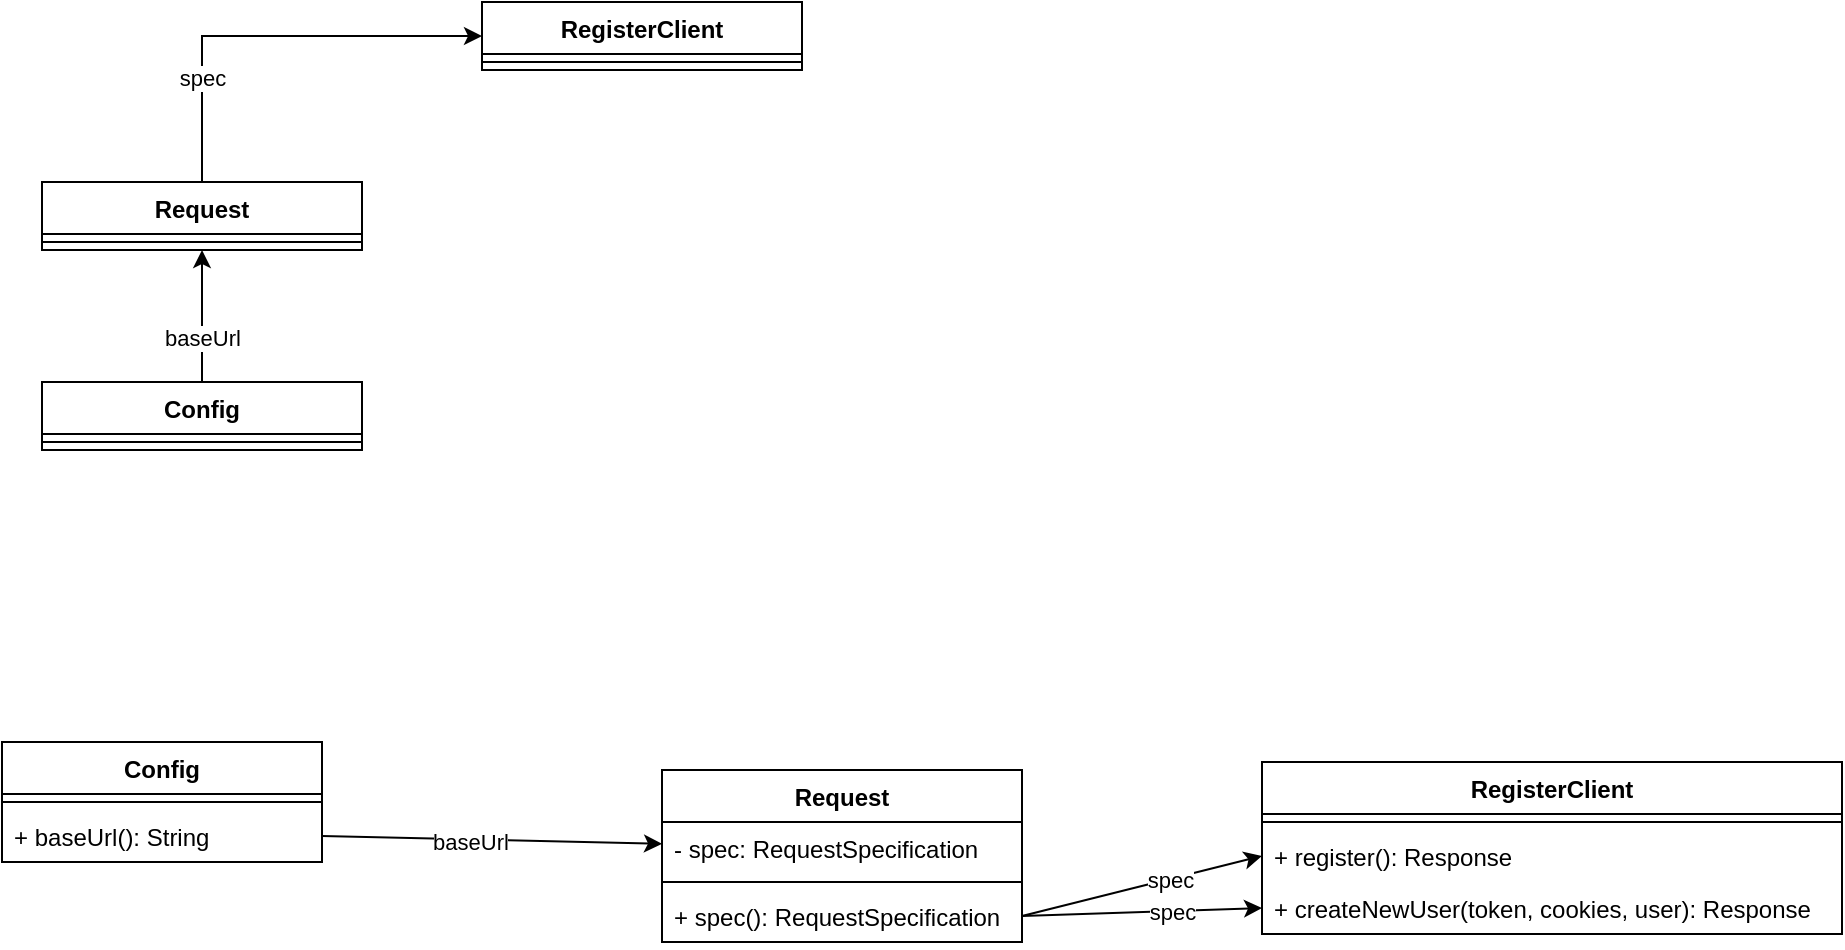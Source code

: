 <mxfile version="20.5.3" type="device"><diagram id="I88sSB4gMtS86A163Feq" name="Page-1"><mxGraphModel dx="569" dy="318" grid="1" gridSize="10" guides="1" tooltips="1" connect="1" arrows="1" fold="1" page="1" pageScale="1" pageWidth="850" pageHeight="1100" math="0" shadow="0"><root><mxCell id="0"/><mxCell id="1" parent="0"/><mxCell id="AlCIRVJ5ZzDW8vBszbST-1" value="RegisterClient" style="swimlane;fontStyle=1;align=center;verticalAlign=top;childLayout=stackLayout;horizontal=1;startSize=26;horizontalStack=0;resizeParent=1;resizeParentMax=0;resizeLast=0;collapsible=1;marginBottom=0;" vertex="1" parent="1"><mxGeometry x="330" y="80" width="160" height="34" as="geometry"/></mxCell><mxCell id="AlCIRVJ5ZzDW8vBszbST-3" value="" style="line;strokeWidth=1;fillColor=none;align=left;verticalAlign=middle;spacingTop=-1;spacingLeft=3;spacingRight=3;rotatable=0;labelPosition=right;points=[];portConstraint=eastwest;strokeColor=inherit;" vertex="1" parent="AlCIRVJ5ZzDW8vBszbST-1"><mxGeometry y="26" width="160" height="8" as="geometry"/></mxCell><mxCell id="AlCIRVJ5ZzDW8vBszbST-9" value="Request" style="swimlane;fontStyle=1;align=center;verticalAlign=top;childLayout=stackLayout;horizontal=1;startSize=26;horizontalStack=0;resizeParent=1;resizeParentMax=0;resizeLast=0;collapsible=1;marginBottom=0;" vertex="1" parent="1"><mxGeometry x="110" y="170" width="160" height="34" as="geometry"/></mxCell><mxCell id="AlCIRVJ5ZzDW8vBszbST-10" value="" style="line;strokeWidth=1;fillColor=none;align=left;verticalAlign=middle;spacingTop=-1;spacingLeft=3;spacingRight=3;rotatable=0;labelPosition=right;points=[];portConstraint=eastwest;strokeColor=inherit;" vertex="1" parent="AlCIRVJ5ZzDW8vBszbST-9"><mxGeometry y="26" width="160" height="8" as="geometry"/></mxCell><mxCell id="AlCIRVJ5ZzDW8vBszbST-11" value="" style="endArrow=classic;html=1;rounded=0;exitX=0.5;exitY=0;exitDx=0;exitDy=0;entryX=0;entryY=0.5;entryDx=0;entryDy=0;" edge="1" parent="1" source="AlCIRVJ5ZzDW8vBszbST-9" target="AlCIRVJ5ZzDW8vBszbST-1"><mxGeometry width="50" height="50" relative="1" as="geometry"><mxPoint x="270" y="200" as="sourcePoint"/><mxPoint x="320" y="150" as="targetPoint"/><Array as="points"><mxPoint x="190" y="97"/></Array></mxGeometry></mxCell><mxCell id="AlCIRVJ5ZzDW8vBszbST-12" value="spec" style="edgeLabel;html=1;align=center;verticalAlign=middle;resizable=0;points=[];" vertex="1" connectable="0" parent="AlCIRVJ5ZzDW8vBszbST-11"><mxGeometry x="-0.512" relative="1" as="geometry"><mxPoint as="offset"/></mxGeometry></mxCell><mxCell id="AlCIRVJ5ZzDW8vBszbST-13" value="Config" style="swimlane;fontStyle=1;align=center;verticalAlign=top;childLayout=stackLayout;horizontal=1;startSize=26;horizontalStack=0;resizeParent=1;resizeParentMax=0;resizeLast=0;collapsible=1;marginBottom=0;" vertex="1" parent="1"><mxGeometry x="110" y="270" width="160" height="34" as="geometry"/></mxCell><mxCell id="AlCIRVJ5ZzDW8vBszbST-14" value="" style="line;strokeWidth=1;fillColor=none;align=left;verticalAlign=middle;spacingTop=-1;spacingLeft=3;spacingRight=3;rotatable=0;labelPosition=right;points=[];portConstraint=eastwest;strokeColor=inherit;" vertex="1" parent="AlCIRVJ5ZzDW8vBszbST-13"><mxGeometry y="26" width="160" height="8" as="geometry"/></mxCell><mxCell id="AlCIRVJ5ZzDW8vBszbST-15" value="" style="endArrow=classic;html=1;rounded=0;exitX=0.5;exitY=0;exitDx=0;exitDy=0;entryX=0.5;entryY=1;entryDx=0;entryDy=0;" edge="1" parent="1" source="AlCIRVJ5ZzDW8vBszbST-13" target="AlCIRVJ5ZzDW8vBszbST-9"><mxGeometry width="50" height="50" relative="1" as="geometry"><mxPoint x="270" y="240" as="sourcePoint"/><mxPoint x="320" y="190" as="targetPoint"/></mxGeometry></mxCell><mxCell id="AlCIRVJ5ZzDW8vBszbST-16" value="baseUrl" style="edgeLabel;html=1;align=center;verticalAlign=middle;resizable=0;points=[];" vertex="1" connectable="0" parent="AlCIRVJ5ZzDW8vBszbST-15"><mxGeometry x="-0.321" relative="1" as="geometry"><mxPoint as="offset"/></mxGeometry></mxCell><mxCell id="AlCIRVJ5ZzDW8vBszbST-17" value="Config" style="swimlane;fontStyle=1;align=center;verticalAlign=top;childLayout=stackLayout;horizontal=1;startSize=26;horizontalStack=0;resizeParent=1;resizeParentMax=0;resizeLast=0;collapsible=1;marginBottom=0;" vertex="1" parent="1"><mxGeometry x="90" y="450" width="160" height="60" as="geometry"/></mxCell><mxCell id="AlCIRVJ5ZzDW8vBszbST-19" value="" style="line;strokeWidth=1;fillColor=none;align=left;verticalAlign=middle;spacingTop=-1;spacingLeft=3;spacingRight=3;rotatable=0;labelPosition=right;points=[];portConstraint=eastwest;strokeColor=inherit;" vertex="1" parent="AlCIRVJ5ZzDW8vBszbST-17"><mxGeometry y="26" width="160" height="8" as="geometry"/></mxCell><mxCell id="AlCIRVJ5ZzDW8vBszbST-20" value="+ baseUrl(): String" style="text;strokeColor=none;fillColor=none;align=left;verticalAlign=top;spacingLeft=4;spacingRight=4;overflow=hidden;rotatable=0;points=[[0,0.5],[1,0.5]];portConstraint=eastwest;" vertex="1" parent="AlCIRVJ5ZzDW8vBszbST-17"><mxGeometry y="34" width="160" height="26" as="geometry"/></mxCell><mxCell id="AlCIRVJ5ZzDW8vBszbST-21" value="Request" style="swimlane;fontStyle=1;align=center;verticalAlign=top;childLayout=stackLayout;horizontal=1;startSize=26;horizontalStack=0;resizeParent=1;resizeParentMax=0;resizeLast=0;collapsible=1;marginBottom=0;" vertex="1" parent="1"><mxGeometry x="420" y="464" width="180" height="86" as="geometry"/></mxCell><mxCell id="AlCIRVJ5ZzDW8vBszbST-22" value="- spec: RequestSpecification" style="text;strokeColor=none;fillColor=none;align=left;verticalAlign=top;spacingLeft=4;spacingRight=4;overflow=hidden;rotatable=0;points=[[0,0.5],[1,0.5]];portConstraint=eastwest;" vertex="1" parent="AlCIRVJ5ZzDW8vBszbST-21"><mxGeometry y="26" width="180" height="26" as="geometry"/></mxCell><mxCell id="AlCIRVJ5ZzDW8vBszbST-23" value="" style="line;strokeWidth=1;fillColor=none;align=left;verticalAlign=middle;spacingTop=-1;spacingLeft=3;spacingRight=3;rotatable=0;labelPosition=right;points=[];portConstraint=eastwest;strokeColor=inherit;" vertex="1" parent="AlCIRVJ5ZzDW8vBszbST-21"><mxGeometry y="52" width="180" height="8" as="geometry"/></mxCell><mxCell id="AlCIRVJ5ZzDW8vBszbST-24" value="+ spec(): RequestSpecification" style="text;strokeColor=none;fillColor=none;align=left;verticalAlign=top;spacingLeft=4;spacingRight=4;overflow=hidden;rotatable=0;points=[[0,0.5],[1,0.5]];portConstraint=eastwest;" vertex="1" parent="AlCIRVJ5ZzDW8vBszbST-21"><mxGeometry y="60" width="180" height="26" as="geometry"/></mxCell><mxCell id="AlCIRVJ5ZzDW8vBszbST-25" value="" style="endArrow=classic;html=1;rounded=0;exitX=1;exitY=0.5;exitDx=0;exitDy=0;" edge="1" parent="1" source="AlCIRVJ5ZzDW8vBszbST-20" target="AlCIRVJ5ZzDW8vBszbST-22"><mxGeometry width="50" height="50" relative="1" as="geometry"><mxPoint x="320" y="560" as="sourcePoint"/><mxPoint x="370" y="510" as="targetPoint"/></mxGeometry></mxCell><mxCell id="AlCIRVJ5ZzDW8vBszbST-26" value="baseUrl" style="edgeLabel;html=1;align=center;verticalAlign=middle;resizable=0;points=[];" vertex="1" connectable="0" parent="AlCIRVJ5ZzDW8vBszbST-25"><mxGeometry x="-0.127" y="-1" relative="1" as="geometry"><mxPoint as="offset"/></mxGeometry></mxCell><mxCell id="AlCIRVJ5ZzDW8vBszbST-27" value="RegisterClient" style="swimlane;fontStyle=1;align=center;verticalAlign=top;childLayout=stackLayout;horizontal=1;startSize=26;horizontalStack=0;resizeParent=1;resizeParentMax=0;resizeLast=0;collapsible=1;marginBottom=0;" vertex="1" parent="1"><mxGeometry x="720" y="460" width="290" height="86" as="geometry"/></mxCell><mxCell id="AlCIRVJ5ZzDW8vBszbST-29" value="" style="line;strokeWidth=1;fillColor=none;align=left;verticalAlign=middle;spacingTop=-1;spacingLeft=3;spacingRight=3;rotatable=0;labelPosition=right;points=[];portConstraint=eastwest;strokeColor=inherit;" vertex="1" parent="AlCIRVJ5ZzDW8vBszbST-27"><mxGeometry y="26" width="290" height="8" as="geometry"/></mxCell><mxCell id="AlCIRVJ5ZzDW8vBszbST-30" value="+ register(): Response" style="text;strokeColor=none;fillColor=none;align=left;verticalAlign=top;spacingLeft=4;spacingRight=4;overflow=hidden;rotatable=0;points=[[0,0.5],[1,0.5]];portConstraint=eastwest;" vertex="1" parent="AlCIRVJ5ZzDW8vBszbST-27"><mxGeometry y="34" width="290" height="26" as="geometry"/></mxCell><mxCell id="AlCIRVJ5ZzDW8vBszbST-31" value="+ createNewUser(token, cookies, user): Response" style="text;strokeColor=none;fillColor=none;align=left;verticalAlign=top;spacingLeft=4;spacingRight=4;overflow=hidden;rotatable=0;points=[[0,0.5],[1,0.5]];portConstraint=eastwest;" vertex="1" parent="AlCIRVJ5ZzDW8vBszbST-27"><mxGeometry y="60" width="290" height="26" as="geometry"/></mxCell><mxCell id="AlCIRVJ5ZzDW8vBszbST-32" value="" style="endArrow=classic;html=1;rounded=0;exitX=1;exitY=0.5;exitDx=0;exitDy=0;entryX=0;entryY=0.5;entryDx=0;entryDy=0;" edge="1" parent="1" source="AlCIRVJ5ZzDW8vBszbST-24" target="AlCIRVJ5ZzDW8vBszbST-30"><mxGeometry width="50" height="50" relative="1" as="geometry"><mxPoint x="740" y="560" as="sourcePoint"/><mxPoint x="790" y="510" as="targetPoint"/></mxGeometry></mxCell><mxCell id="AlCIRVJ5ZzDW8vBszbST-34" value="spec" style="edgeLabel;html=1;align=center;verticalAlign=middle;resizable=0;points=[];" vertex="1" connectable="0" parent="AlCIRVJ5ZzDW8vBszbST-32"><mxGeometry x="0.231" relative="1" as="geometry"><mxPoint as="offset"/></mxGeometry></mxCell><mxCell id="AlCIRVJ5ZzDW8vBszbST-33" value="" style="endArrow=classic;html=1;rounded=0;exitX=1;exitY=0.5;exitDx=0;exitDy=0;entryX=0;entryY=0.5;entryDx=0;entryDy=0;" edge="1" parent="1" source="AlCIRVJ5ZzDW8vBszbST-24" target="AlCIRVJ5ZzDW8vBszbST-31"><mxGeometry width="50" height="50" relative="1" as="geometry"><mxPoint x="650" y="560" as="sourcePoint"/><mxPoint x="700" y="510" as="targetPoint"/></mxGeometry></mxCell><mxCell id="AlCIRVJ5ZzDW8vBszbST-35" value="spec" style="edgeLabel;html=1;align=center;verticalAlign=middle;resizable=0;points=[];" vertex="1" connectable="0" parent="AlCIRVJ5ZzDW8vBszbST-33"><mxGeometry x="0.243" relative="1" as="geometry"><mxPoint as="offset"/></mxGeometry></mxCell></root></mxGraphModel></diagram></mxfile>